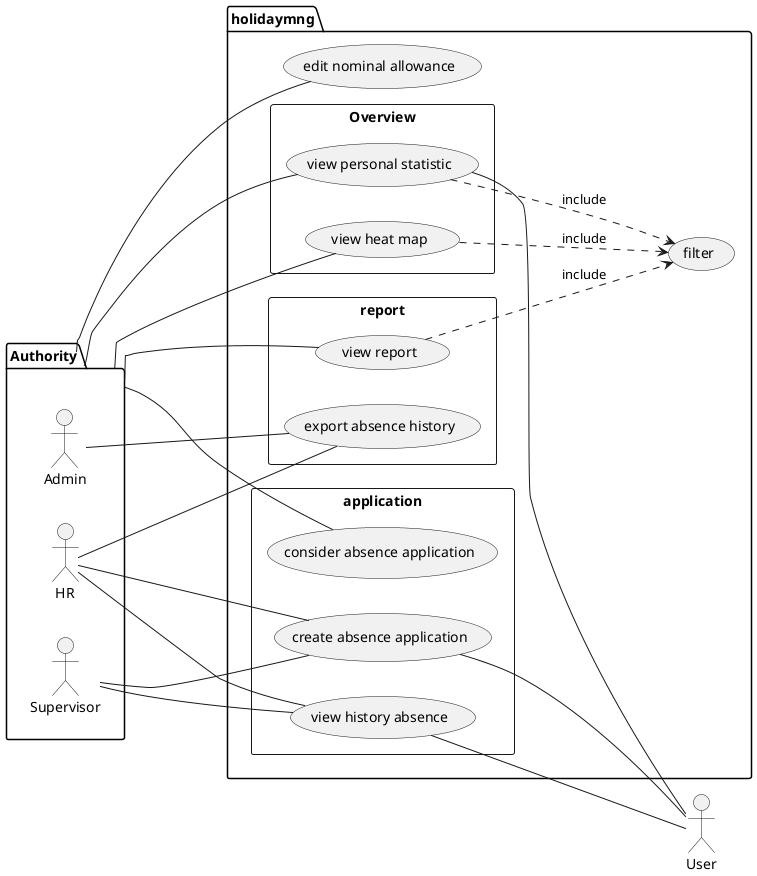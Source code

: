 @startuml
left to right direction

package holidaymng {
    rectangle Overview {
        usecase "view personal statistic" as uc1
        usecase "view heat map" as uc2
    }
    rectangle report {
        usecase "view report" as uc3
        usecase "export absence history" as uc9
    }
    rectangle application {
        usecase "create absence application" as uc4
        usecase "consider absence application" as uc5
        usecase "view history absence" as uc7
    }
    usecase "edit nominal allowance" as uc6
    usecase "filter" as uc8

}
    
package Authority {
    actor Admin 
    actor Supervisor 
    actor HR 
}
actor User 

Authority --- uc1
Authority --- uc2
uc1 .--> uc8:include
uc2 .--> uc8:include
Authority --- uc6
uc1 --- User

Authority -- uc3
uc3 .--> uc8:include

uc4 --- User
HR --- uc4
Supervisor -- uc4

Authority --- uc5
uc7 --- User
HR -- uc7
Supervisor --- uc7

HR --- uc9
Admin --- uc9 
@enduml 